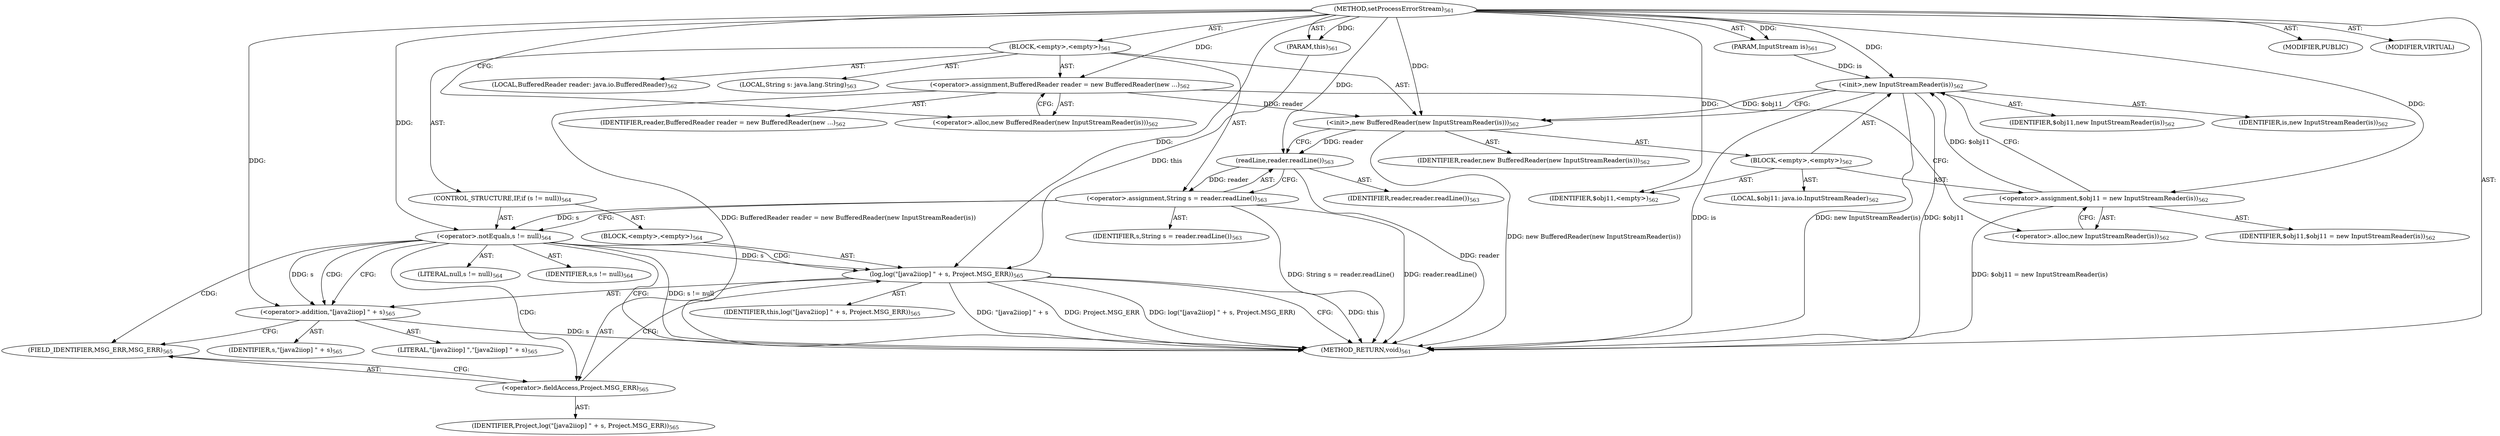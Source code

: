 digraph "setProcessErrorStream" {  
"111669149719" [label = <(METHOD,setProcessErrorStream)<SUB>561</SUB>> ]
"115964117013" [label = <(PARAM,this)<SUB>561</SUB>> ]
"115964117044" [label = <(PARAM,InputStream is)<SUB>561</SUB>> ]
"25769803840" [label = <(BLOCK,&lt;empty&gt;,&lt;empty&gt;)<SUB>561</SUB>> ]
"94489280555" [label = <(LOCAL,BufferedReader reader: java.io.BufferedReader)<SUB>562</SUB>> ]
"30064771439" [label = <(&lt;operator&gt;.assignment,BufferedReader reader = new BufferedReader(new ...)<SUB>562</SUB>> ]
"68719477042" [label = <(IDENTIFIER,reader,BufferedReader reader = new BufferedReader(new ...)<SUB>562</SUB>> ]
"30064771440" [label = <(&lt;operator&gt;.alloc,new BufferedReader(new InputStreamReader(is)))<SUB>562</SUB>> ]
"30064771441" [label = <(&lt;init&gt;,new BufferedReader(new InputStreamReader(is)))<SUB>562</SUB>> ]
"68719477043" [label = <(IDENTIFIER,reader,new BufferedReader(new InputStreamReader(is)))<SUB>562</SUB>> ]
"25769803841" [label = <(BLOCK,&lt;empty&gt;,&lt;empty&gt;)<SUB>562</SUB>> ]
"94489280556" [label = <(LOCAL,$obj11: java.io.InputStreamReader)<SUB>562</SUB>> ]
"30064771442" [label = <(&lt;operator&gt;.assignment,$obj11 = new InputStreamReader(is))<SUB>562</SUB>> ]
"68719477044" [label = <(IDENTIFIER,$obj11,$obj11 = new InputStreamReader(is))<SUB>562</SUB>> ]
"30064771443" [label = <(&lt;operator&gt;.alloc,new InputStreamReader(is))<SUB>562</SUB>> ]
"30064771444" [label = <(&lt;init&gt;,new InputStreamReader(is))<SUB>562</SUB>> ]
"68719477045" [label = <(IDENTIFIER,$obj11,new InputStreamReader(is))<SUB>562</SUB>> ]
"68719477046" [label = <(IDENTIFIER,is,new InputStreamReader(is))<SUB>562</SUB>> ]
"68719477047" [label = <(IDENTIFIER,$obj11,&lt;empty&gt;)<SUB>562</SUB>> ]
"94489280557" [label = <(LOCAL,String s: java.lang.String)<SUB>563</SUB>> ]
"30064771445" [label = <(&lt;operator&gt;.assignment,String s = reader.readLine())<SUB>563</SUB>> ]
"68719477048" [label = <(IDENTIFIER,s,String s = reader.readLine())<SUB>563</SUB>> ]
"30064771446" [label = <(readLine,reader.readLine())<SUB>563</SUB>> ]
"68719477049" [label = <(IDENTIFIER,reader,reader.readLine())<SUB>563</SUB>> ]
"47244640286" [label = <(CONTROL_STRUCTURE,IF,if (s != null))<SUB>564</SUB>> ]
"30064771447" [label = <(&lt;operator&gt;.notEquals,s != null)<SUB>564</SUB>> ]
"68719477050" [label = <(IDENTIFIER,s,s != null)<SUB>564</SUB>> ]
"90194313284" [label = <(LITERAL,null,s != null)<SUB>564</SUB>> ]
"25769803842" [label = <(BLOCK,&lt;empty&gt;,&lt;empty&gt;)<SUB>564</SUB>> ]
"30064771448" [label = <(log,log(&quot;[java2iiop] &quot; + s, Project.MSG_ERR))<SUB>565</SUB>> ]
"68719476788" [label = <(IDENTIFIER,this,log(&quot;[java2iiop] &quot; + s, Project.MSG_ERR))<SUB>565</SUB>> ]
"30064771449" [label = <(&lt;operator&gt;.addition,&quot;[java2iiop] &quot; + s)<SUB>565</SUB>> ]
"90194313285" [label = <(LITERAL,&quot;[java2iiop] &quot;,&quot;[java2iiop] &quot; + s)<SUB>565</SUB>> ]
"68719477051" [label = <(IDENTIFIER,s,&quot;[java2iiop] &quot; + s)<SUB>565</SUB>> ]
"30064771450" [label = <(&lt;operator&gt;.fieldAccess,Project.MSG_ERR)<SUB>565</SUB>> ]
"68719477052" [label = <(IDENTIFIER,Project,log(&quot;[java2iiop] &quot; + s, Project.MSG_ERR))<SUB>565</SUB>> ]
"55834574910" [label = <(FIELD_IDENTIFIER,MSG_ERR,MSG_ERR)<SUB>565</SUB>> ]
"133143986246" [label = <(MODIFIER,PUBLIC)> ]
"133143986247" [label = <(MODIFIER,VIRTUAL)> ]
"128849018903" [label = <(METHOD_RETURN,void)<SUB>561</SUB>> ]
  "111669149719" -> "115964117013"  [ label = "AST: "] 
  "111669149719" -> "115964117044"  [ label = "AST: "] 
  "111669149719" -> "25769803840"  [ label = "AST: "] 
  "111669149719" -> "133143986246"  [ label = "AST: "] 
  "111669149719" -> "133143986247"  [ label = "AST: "] 
  "111669149719" -> "128849018903"  [ label = "AST: "] 
  "25769803840" -> "94489280555"  [ label = "AST: "] 
  "25769803840" -> "30064771439"  [ label = "AST: "] 
  "25769803840" -> "30064771441"  [ label = "AST: "] 
  "25769803840" -> "94489280557"  [ label = "AST: "] 
  "25769803840" -> "30064771445"  [ label = "AST: "] 
  "25769803840" -> "47244640286"  [ label = "AST: "] 
  "30064771439" -> "68719477042"  [ label = "AST: "] 
  "30064771439" -> "30064771440"  [ label = "AST: "] 
  "30064771441" -> "68719477043"  [ label = "AST: "] 
  "30064771441" -> "25769803841"  [ label = "AST: "] 
  "25769803841" -> "94489280556"  [ label = "AST: "] 
  "25769803841" -> "30064771442"  [ label = "AST: "] 
  "25769803841" -> "30064771444"  [ label = "AST: "] 
  "25769803841" -> "68719477047"  [ label = "AST: "] 
  "30064771442" -> "68719477044"  [ label = "AST: "] 
  "30064771442" -> "30064771443"  [ label = "AST: "] 
  "30064771444" -> "68719477045"  [ label = "AST: "] 
  "30064771444" -> "68719477046"  [ label = "AST: "] 
  "30064771445" -> "68719477048"  [ label = "AST: "] 
  "30064771445" -> "30064771446"  [ label = "AST: "] 
  "30064771446" -> "68719477049"  [ label = "AST: "] 
  "47244640286" -> "30064771447"  [ label = "AST: "] 
  "47244640286" -> "25769803842"  [ label = "AST: "] 
  "30064771447" -> "68719477050"  [ label = "AST: "] 
  "30064771447" -> "90194313284"  [ label = "AST: "] 
  "25769803842" -> "30064771448"  [ label = "AST: "] 
  "30064771448" -> "68719476788"  [ label = "AST: "] 
  "30064771448" -> "30064771449"  [ label = "AST: "] 
  "30064771448" -> "30064771450"  [ label = "AST: "] 
  "30064771449" -> "90194313285"  [ label = "AST: "] 
  "30064771449" -> "68719477051"  [ label = "AST: "] 
  "30064771450" -> "68719477052"  [ label = "AST: "] 
  "30064771450" -> "55834574910"  [ label = "AST: "] 
  "30064771439" -> "30064771443"  [ label = "CFG: "] 
  "30064771441" -> "30064771446"  [ label = "CFG: "] 
  "30064771445" -> "30064771447"  [ label = "CFG: "] 
  "30064771440" -> "30064771439"  [ label = "CFG: "] 
  "30064771446" -> "30064771445"  [ label = "CFG: "] 
  "30064771447" -> "128849018903"  [ label = "CFG: "] 
  "30064771447" -> "30064771449"  [ label = "CFG: "] 
  "30064771442" -> "30064771444"  [ label = "CFG: "] 
  "30064771444" -> "30064771441"  [ label = "CFG: "] 
  "30064771448" -> "128849018903"  [ label = "CFG: "] 
  "30064771443" -> "30064771442"  [ label = "CFG: "] 
  "30064771449" -> "55834574910"  [ label = "CFG: "] 
  "30064771450" -> "30064771448"  [ label = "CFG: "] 
  "55834574910" -> "30064771450"  [ label = "CFG: "] 
  "111669149719" -> "30064771440"  [ label = "CFG: "] 
  "30064771439" -> "128849018903"  [ label = "DDG: BufferedReader reader = new BufferedReader(new InputStreamReader(is))"] 
  "30064771442" -> "128849018903"  [ label = "DDG: $obj11 = new InputStreamReader(is)"] 
  "30064771444" -> "128849018903"  [ label = "DDG: $obj11"] 
  "30064771444" -> "128849018903"  [ label = "DDG: is"] 
  "30064771444" -> "128849018903"  [ label = "DDG: new InputStreamReader(is)"] 
  "30064771441" -> "128849018903"  [ label = "DDG: new BufferedReader(new InputStreamReader(is))"] 
  "30064771446" -> "128849018903"  [ label = "DDG: reader"] 
  "30064771445" -> "128849018903"  [ label = "DDG: reader.readLine()"] 
  "30064771445" -> "128849018903"  [ label = "DDG: String s = reader.readLine()"] 
  "30064771447" -> "128849018903"  [ label = "DDG: s != null"] 
  "30064771448" -> "128849018903"  [ label = "DDG: this"] 
  "30064771449" -> "128849018903"  [ label = "DDG: s"] 
  "30064771448" -> "128849018903"  [ label = "DDG: &quot;[java2iiop] &quot; + s"] 
  "30064771448" -> "128849018903"  [ label = "DDG: Project.MSG_ERR"] 
  "30064771448" -> "128849018903"  [ label = "DDG: log(&quot;[java2iiop] &quot; + s, Project.MSG_ERR)"] 
  "111669149719" -> "115964117013"  [ label = "DDG: "] 
  "111669149719" -> "115964117044"  [ label = "DDG: "] 
  "111669149719" -> "30064771439"  [ label = "DDG: "] 
  "30064771446" -> "30064771445"  [ label = "DDG: reader"] 
  "30064771439" -> "30064771441"  [ label = "DDG: reader"] 
  "111669149719" -> "30064771441"  [ label = "DDG: "] 
  "30064771444" -> "30064771441"  [ label = "DDG: $obj11"] 
  "111669149719" -> "30064771442"  [ label = "DDG: "] 
  "111669149719" -> "68719477047"  [ label = "DDG: "] 
  "30064771441" -> "30064771446"  [ label = "DDG: reader"] 
  "111669149719" -> "30064771446"  [ label = "DDG: "] 
  "30064771445" -> "30064771447"  [ label = "DDG: s"] 
  "111669149719" -> "30064771447"  [ label = "DDG: "] 
  "30064771442" -> "30064771444"  [ label = "DDG: $obj11"] 
  "111669149719" -> "30064771444"  [ label = "DDG: "] 
  "115964117044" -> "30064771444"  [ label = "DDG: is"] 
  "115964117013" -> "30064771448"  [ label = "DDG: this"] 
  "111669149719" -> "30064771448"  [ label = "DDG: "] 
  "30064771447" -> "30064771448"  [ label = "DDG: s"] 
  "111669149719" -> "30064771449"  [ label = "DDG: "] 
  "30064771447" -> "30064771449"  [ label = "DDG: s"] 
  "30064771447" -> "30064771450"  [ label = "CDG: "] 
  "30064771447" -> "55834574910"  [ label = "CDG: "] 
  "30064771447" -> "30064771448"  [ label = "CDG: "] 
  "30064771447" -> "30064771449"  [ label = "CDG: "] 
}
